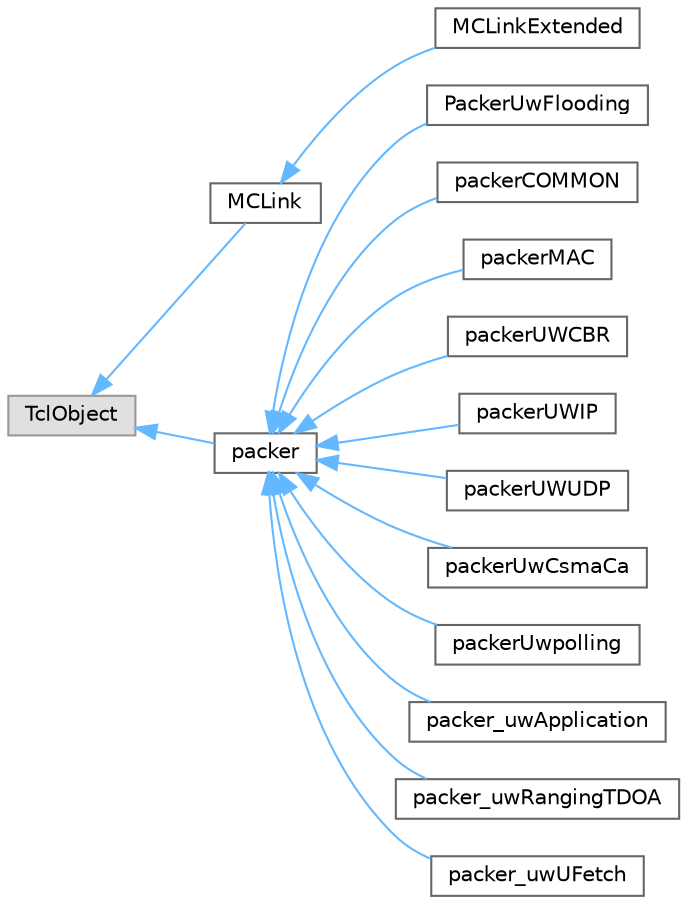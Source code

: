 digraph "Graphical Class Hierarchy"
{
 // LATEX_PDF_SIZE
  bgcolor="transparent";
  edge [fontname=Helvetica,fontsize=10,labelfontname=Helvetica,labelfontsize=10];
  node [fontname=Helvetica,fontsize=10,shape=box,height=0.2,width=0.4];
  rankdir="LR";
  Node0 [id="Node000000",label="TclObject",height=0.2,width=0.4,color="grey60", fillcolor="#E0E0E0", style="filled",tooltip=" "];
  Node0 -> Node1 [id="edge261_Node000000_Node000001",dir="back",color="steelblue1",style="solid",tooltip=" "];
  Node1 [id="Node000001",label="MCLink",height=0.2,width=0.4,color="grey40", fillcolor="white", style="filled",URL="$classMCLink.html",tooltip="MCLink class models the BER of a directed link between two nodes."];
  Node1 -> Node2 [id="edge262_Node000001_Node000002",dir="back",color="steelblue1",style="solid",tooltip=" "];
  Node2 [id="Node000002",label="MCLinkExtended",height=0.2,width=0.4,color="grey40", fillcolor="white", style="filled",URL="$classMCLinkExtended.html",tooltip="MCLinkExtended class stores and updates the probabilities and the channel state for UnderwaterHMMPhys..."];
  Node0 -> Node3 [id="edge263_Node000000_Node000003",dir="back",color="steelblue1",style="solid",tooltip=" "];
  Node3 [id="Node000003",label="packer",height=0.2,width=0.4,color="grey40", fillcolor="white", style="filled",URL="$classpacker.html",tooltip="Class exploited by the Uwal module to map an NS-Miracle packet into a bit stream, and vice-versa."];
  Node3 -> Node4 [id="edge264_Node000003_Node000004",dir="back",color="steelblue1",style="solid",tooltip=" "];
  Node4 [id="Node000004",label="PackerUwFlooding",height=0.2,width=0.4,color="grey40", fillcolor="white", style="filled",URL="$classPackerUwFlooding.html",tooltip="Class exploited by the Uwal module to map an NS-Miracle packet into a bit stream, and vice-versa."];
  Node3 -> Node5 [id="edge265_Node000003_Node000005",dir="back",color="steelblue1",style="solid",tooltip=" "];
  Node5 [id="Node000005",label="packerCOMMON",height=0.2,width=0.4,color="grey40", fillcolor="white", style="filled",URL="$classpackerCOMMON.html",tooltip="Class to map a ns2 mac header into a bit stream, and vice-versa."];
  Node3 -> Node6 [id="edge266_Node000003_Node000006",dir="back",color="steelblue1",style="solid",tooltip=" "];
  Node6 [id="Node000006",label="packerMAC",height=0.2,width=0.4,color="grey40", fillcolor="white", style="filled",URL="$classpackerMAC.html",tooltip="Class to map a ns2 mac header into a bit stream, and vice-versa."];
  Node3 -> Node7 [id="edge267_Node000003_Node000007",dir="back",color="steelblue1",style="solid",tooltip=" "];
  Node7 [id="Node000007",label="packerUWCBR",height=0.2,width=0.4,color="grey40", fillcolor="white", style="filled",URL="$classpackerUWCBR.html",tooltip="Class exploited by the Uwal module to map an NS-Miracle packet into a bit stream, and vice-versa."];
  Node3 -> Node8 [id="edge268_Node000003_Node000008",dir="back",color="steelblue1",style="solid",tooltip=" "];
  Node8 [id="Node000008",label="packerUWIP",height=0.2,width=0.4,color="grey40", fillcolor="white", style="filled",URL="$classpackerUWIP.html",tooltip="Class exploited by the Uwal module to map an NS-Miracle packet into a bit stream, and vice-versa."];
  Node3 -> Node9 [id="edge269_Node000003_Node000009",dir="back",color="steelblue1",style="solid",tooltip=" "];
  Node9 [id="Node000009",label="packerUWUDP",height=0.2,width=0.4,color="grey40", fillcolor="white", style="filled",URL="$classpackerUWUDP.html",tooltip="Class exploited by the Uwal module to map an NS-Miracle packet into a bit stream, and vice-versa."];
  Node3 -> Node10 [id="edge270_Node000003_Node000010",dir="back",color="steelblue1",style="solid",tooltip=" "];
  Node10 [id="Node000010",label="packerUwCsmaCa",height=0.2,width=0.4,color="grey40", fillcolor="white", style="filled",URL="$classpackerUwCsmaCa.html",tooltip="Class to map a UwCsma-Ca header into a bit stream, and vice-versa."];
  Node3 -> Node11 [id="edge271_Node000003_Node000011",dir="back",color="steelblue1",style="solid",tooltip=" "];
  Node11 [id="Node000011",label="packerUwpolling",height=0.2,width=0.4,color="grey40", fillcolor="white", style="filled",URL="$classpackerUwpolling.html",tooltip="Class to map a Uwpolling header into a bit stream, and vice-versa."];
  Node3 -> Node12 [id="edge272_Node000003_Node000012",dir="back",color="steelblue1",style="solid",tooltip=" "];
  Node12 [id="Node000012",label="packer_uwApplication",height=0.2,width=0.4,color="grey40", fillcolor="white", style="filled",URL="$classpacker__uwApplication.html",tooltip="Class to map a ns2 mac header into a bit stream, and vice-versa."];
  Node3 -> Node13 [id="edge273_Node000003_Node000013",dir="back",color="steelblue1",style="solid",tooltip=" "];
  Node13 [id="Node000013",label="packer_uwRangingTDOA",height=0.2,width=0.4,color="grey40", fillcolor="white", style="filled",URL="$classpacker__uwRangingTDOA.html",tooltip="Class to map a ns2 uwRangingTDOA header into a bit stream, and vice-versa."];
  Node3 -> Node14 [id="edge274_Node000003_Node000014",dir="back",color="steelblue1",style="solid",tooltip=" "];
  Node14 [id="Node000014",label="packer_uwUFetch",height=0.2,width=0.4,color="grey40", fillcolor="white", style="filled",URL="$classpacker__uwUFetch.html",tooltip="Class to map a ns2 mac header into a bit stream, and vice-versa."];
}
